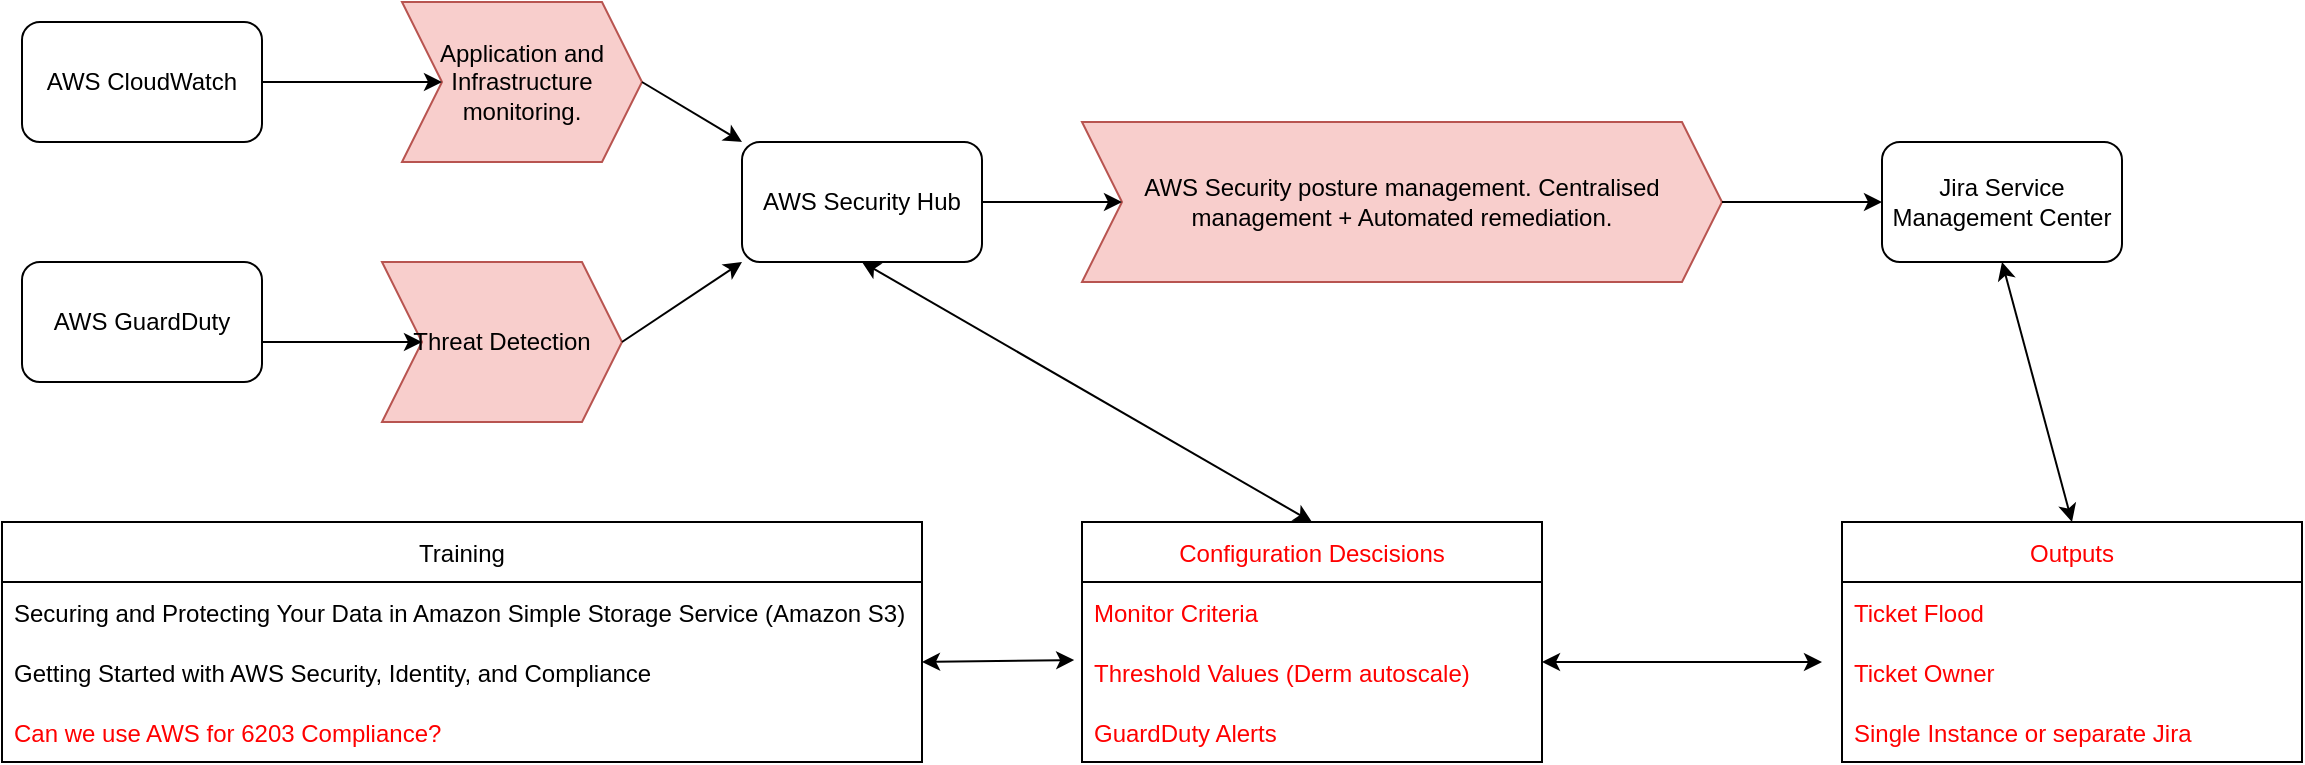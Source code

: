 <mxfile version="18.1.2" type="github">
  <diagram id="C5RBs43oDa-KdzZeNtuy" name="Page-1">
    <mxGraphModel dx="1372" dy="874" grid="1" gridSize="10" guides="1" tooltips="1" connect="1" arrows="1" fold="1" page="1" pageScale="1" pageWidth="827" pageHeight="1169" math="0" shadow="0">
      <root>
        <mxCell id="WIyWlLk6GJQsqaUBKTNV-0" />
        <mxCell id="WIyWlLk6GJQsqaUBKTNV-1" parent="WIyWlLk6GJQsqaUBKTNV-0" />
        <mxCell id="Y_n05oMmpvybOQXfyTw_-0" value="AWS CloudWatch" style="rounded=1;whiteSpace=wrap;html=1;" vertex="1" parent="WIyWlLk6GJQsqaUBKTNV-1">
          <mxGeometry x="130" y="110" width="120" height="60" as="geometry" />
        </mxCell>
        <mxCell id="Y_n05oMmpvybOQXfyTw_-1" value="AWS GuardDuty" style="rounded=1;whiteSpace=wrap;html=1;" vertex="1" parent="WIyWlLk6GJQsqaUBKTNV-1">
          <mxGeometry x="130" y="230" width="120" height="60" as="geometry" />
        </mxCell>
        <mxCell id="Y_n05oMmpvybOQXfyTw_-3" value="Application and Infrastructure monitoring." style="shape=step;perimeter=stepPerimeter;whiteSpace=wrap;html=1;fixedSize=1;fillColor=#f8cecc;strokeColor=#b85450;" vertex="1" parent="WIyWlLk6GJQsqaUBKTNV-1">
          <mxGeometry x="320" y="100" width="120" height="80" as="geometry" />
        </mxCell>
        <mxCell id="Y_n05oMmpvybOQXfyTw_-4" value="AWS Security Hub" style="rounded=1;whiteSpace=wrap;html=1;" vertex="1" parent="WIyWlLk6GJQsqaUBKTNV-1">
          <mxGeometry x="490" y="170" width="120" height="60" as="geometry" />
        </mxCell>
        <mxCell id="Y_n05oMmpvybOQXfyTw_-5" value="Threat Detection" style="shape=step;perimeter=stepPerimeter;whiteSpace=wrap;html=1;fixedSize=1;fillColor=#f8cecc;strokeColor=#b85450;" vertex="1" parent="WIyWlLk6GJQsqaUBKTNV-1">
          <mxGeometry x="310" y="230" width="120" height="80" as="geometry" />
        </mxCell>
        <mxCell id="Y_n05oMmpvybOQXfyTw_-7" value="AWS Security posture management. Centralised management + Automated remediation." style="shape=step;perimeter=stepPerimeter;whiteSpace=wrap;html=1;fixedSize=1;rotation=0;fillColor=#f8cecc;strokeColor=#b85450;" vertex="1" parent="WIyWlLk6GJQsqaUBKTNV-1">
          <mxGeometry x="660" y="160" width="320" height="80" as="geometry" />
        </mxCell>
        <mxCell id="Y_n05oMmpvybOQXfyTw_-10" value="Jira Service Management Center" style="rounded=1;whiteSpace=wrap;html=1;" vertex="1" parent="WIyWlLk6GJQsqaUBKTNV-1">
          <mxGeometry x="1060" y="170" width="120" height="60" as="geometry" />
        </mxCell>
        <mxCell id="Y_n05oMmpvybOQXfyTw_-11" value="" style="endArrow=classic;html=1;rounded=0;" edge="1" parent="WIyWlLk6GJQsqaUBKTNV-1" target="Y_n05oMmpvybOQXfyTw_-3">
          <mxGeometry width="50" height="50" relative="1" as="geometry">
            <mxPoint x="250" y="140" as="sourcePoint" />
            <mxPoint x="300" y="90" as="targetPoint" />
          </mxGeometry>
        </mxCell>
        <mxCell id="Y_n05oMmpvybOQXfyTw_-12" value="" style="endArrow=classic;html=1;rounded=0;" edge="1" parent="WIyWlLk6GJQsqaUBKTNV-1" target="Y_n05oMmpvybOQXfyTw_-5">
          <mxGeometry width="50" height="50" relative="1" as="geometry">
            <mxPoint x="250" y="270" as="sourcePoint" />
            <mxPoint x="300" y="220" as="targetPoint" />
          </mxGeometry>
        </mxCell>
        <mxCell id="Y_n05oMmpvybOQXfyTw_-13" value="" style="endArrow=classic;html=1;rounded=0;entryX=0;entryY=1;entryDx=0;entryDy=0;" edge="1" parent="WIyWlLk6GJQsqaUBKTNV-1" target="Y_n05oMmpvybOQXfyTw_-4">
          <mxGeometry width="50" height="50" relative="1" as="geometry">
            <mxPoint x="430" y="270" as="sourcePoint" />
            <mxPoint x="480" y="220" as="targetPoint" />
          </mxGeometry>
        </mxCell>
        <mxCell id="Y_n05oMmpvybOQXfyTw_-14" value="" style="endArrow=classic;html=1;rounded=0;entryX=0;entryY=0;entryDx=0;entryDy=0;" edge="1" parent="WIyWlLk6GJQsqaUBKTNV-1" target="Y_n05oMmpvybOQXfyTw_-4">
          <mxGeometry width="50" height="50" relative="1" as="geometry">
            <mxPoint x="440" y="140" as="sourcePoint" />
            <mxPoint x="490" y="90" as="targetPoint" />
          </mxGeometry>
        </mxCell>
        <mxCell id="Y_n05oMmpvybOQXfyTw_-15" value="" style="endArrow=classic;html=1;rounded=0;entryX=0;entryY=0.5;entryDx=0;entryDy=0;" edge="1" parent="WIyWlLk6GJQsqaUBKTNV-1" target="Y_n05oMmpvybOQXfyTw_-7">
          <mxGeometry width="50" height="50" relative="1" as="geometry">
            <mxPoint x="610" y="200" as="sourcePoint" />
            <mxPoint x="660" y="150" as="targetPoint" />
          </mxGeometry>
        </mxCell>
        <mxCell id="Y_n05oMmpvybOQXfyTw_-16" value="" style="endArrow=classic;html=1;rounded=0;entryX=0;entryY=0.5;entryDx=0;entryDy=0;" edge="1" parent="WIyWlLk6GJQsqaUBKTNV-1" target="Y_n05oMmpvybOQXfyTw_-10">
          <mxGeometry width="50" height="50" relative="1" as="geometry">
            <mxPoint x="980" y="200" as="sourcePoint" />
            <mxPoint x="1030" y="150" as="targetPoint" />
          </mxGeometry>
        </mxCell>
        <mxCell id="Y_n05oMmpvybOQXfyTw_-17" value="Training" style="swimlane;fontStyle=0;childLayout=stackLayout;horizontal=1;startSize=30;horizontalStack=0;resizeParent=1;resizeParentMax=0;resizeLast=0;collapsible=1;marginBottom=0;" vertex="1" parent="WIyWlLk6GJQsqaUBKTNV-1">
          <mxGeometry x="120" y="360" width="460" height="120" as="geometry" />
        </mxCell>
        <mxCell id="Y_n05oMmpvybOQXfyTw_-18" value="Securing and Protecting Your Data in Amazon Simple Storage Service (Amazon S3)" style="text;strokeColor=none;fillColor=none;align=left;verticalAlign=middle;spacingLeft=4;spacingRight=4;overflow=hidden;points=[[0,0.5],[1,0.5]];portConstraint=eastwest;rotatable=0;" vertex="1" parent="Y_n05oMmpvybOQXfyTw_-17">
          <mxGeometry y="30" width="460" height="30" as="geometry" />
        </mxCell>
        <mxCell id="Y_n05oMmpvybOQXfyTw_-19" value="Getting Started with AWS Security, Identity, and Compliance" style="text;strokeColor=none;fillColor=none;align=left;verticalAlign=middle;spacingLeft=4;spacingRight=4;overflow=hidden;points=[[0,0.5],[1,0.5]];portConstraint=eastwest;rotatable=0;" vertex="1" parent="Y_n05oMmpvybOQXfyTw_-17">
          <mxGeometry y="60" width="460" height="30" as="geometry" />
        </mxCell>
        <mxCell id="Y_n05oMmpvybOQXfyTw_-20" value="Can we use AWS for 6203 Compliance?" style="text;strokeColor=none;fillColor=none;align=left;verticalAlign=middle;spacingLeft=4;spacingRight=4;overflow=hidden;points=[[0,0.5],[1,0.5]];portConstraint=eastwest;rotatable=0;fontColor=#FF0000;" vertex="1" parent="Y_n05oMmpvybOQXfyTw_-17">
          <mxGeometry y="90" width="460" height="30" as="geometry" />
        </mxCell>
        <mxCell id="Y_n05oMmpvybOQXfyTw_-21" value="Configuration Descisions" style="swimlane;fontStyle=0;childLayout=stackLayout;horizontal=1;startSize=30;horizontalStack=0;resizeParent=1;resizeParentMax=0;resizeLast=0;collapsible=1;marginBottom=0;fontColor=#FF0000;" vertex="1" parent="WIyWlLk6GJQsqaUBKTNV-1">
          <mxGeometry x="660" y="360" width="230" height="120" as="geometry" />
        </mxCell>
        <mxCell id="Y_n05oMmpvybOQXfyTw_-22" value="Monitor Criteria" style="text;strokeColor=none;fillColor=none;align=left;verticalAlign=middle;spacingLeft=4;spacingRight=4;overflow=hidden;points=[[0,0.5],[1,0.5]];portConstraint=eastwest;rotatable=0;fontColor=#FF0000;" vertex="1" parent="Y_n05oMmpvybOQXfyTw_-21">
          <mxGeometry y="30" width="230" height="30" as="geometry" />
        </mxCell>
        <mxCell id="Y_n05oMmpvybOQXfyTw_-23" value="Threshold Values (Derm autoscale)" style="text;strokeColor=none;fillColor=none;align=left;verticalAlign=middle;spacingLeft=4;spacingRight=4;overflow=hidden;points=[[0,0.5],[1,0.5]];portConstraint=eastwest;rotatable=0;fontColor=#FF0000;" vertex="1" parent="Y_n05oMmpvybOQXfyTw_-21">
          <mxGeometry y="60" width="230" height="30" as="geometry" />
        </mxCell>
        <mxCell id="Y_n05oMmpvybOQXfyTw_-24" value="GuardDuty Alerts" style="text;strokeColor=none;fillColor=none;align=left;verticalAlign=middle;spacingLeft=4;spacingRight=4;overflow=hidden;points=[[0,0.5],[1,0.5]];portConstraint=eastwest;rotatable=0;fontColor=#FF0000;" vertex="1" parent="Y_n05oMmpvybOQXfyTw_-21">
          <mxGeometry y="90" width="230" height="30" as="geometry" />
        </mxCell>
        <mxCell id="Y_n05oMmpvybOQXfyTw_-25" value="Outputs" style="swimlane;fontStyle=0;childLayout=stackLayout;horizontal=1;startSize=30;horizontalStack=0;resizeParent=1;resizeParentMax=0;resizeLast=0;collapsible=1;marginBottom=0;fontColor=#FF0000;" vertex="1" parent="WIyWlLk6GJQsqaUBKTNV-1">
          <mxGeometry x="1040" y="360" width="230" height="120" as="geometry" />
        </mxCell>
        <mxCell id="Y_n05oMmpvybOQXfyTw_-26" value="Ticket Flood" style="text;strokeColor=none;fillColor=none;align=left;verticalAlign=middle;spacingLeft=4;spacingRight=4;overflow=hidden;points=[[0,0.5],[1,0.5]];portConstraint=eastwest;rotatable=0;fontColor=#FF0000;" vertex="1" parent="Y_n05oMmpvybOQXfyTw_-25">
          <mxGeometry y="30" width="230" height="30" as="geometry" />
        </mxCell>
        <mxCell id="Y_n05oMmpvybOQXfyTw_-27" value="Ticket Owner" style="text;strokeColor=none;fillColor=none;align=left;verticalAlign=middle;spacingLeft=4;spacingRight=4;overflow=hidden;points=[[0,0.5],[1,0.5]];portConstraint=eastwest;rotatable=0;fontColor=#FF0000;" vertex="1" parent="Y_n05oMmpvybOQXfyTw_-25">
          <mxGeometry y="60" width="230" height="30" as="geometry" />
        </mxCell>
        <mxCell id="Y_n05oMmpvybOQXfyTw_-28" value="Single Instance or separate Jira" style="text;strokeColor=none;fillColor=none;align=left;verticalAlign=middle;spacingLeft=4;spacingRight=4;overflow=hidden;points=[[0,0.5],[1,0.5]];portConstraint=eastwest;rotatable=0;fontColor=#FF0000;" vertex="1" parent="Y_n05oMmpvybOQXfyTw_-25">
          <mxGeometry y="90" width="230" height="30" as="geometry" />
        </mxCell>
        <mxCell id="Y_n05oMmpvybOQXfyTw_-31" value="" style="endArrow=classic;startArrow=classic;html=1;rounded=0;fontColor=#FF0000;entryX=-0.017;entryY=0.3;entryDx=0;entryDy=0;entryPerimeter=0;" edge="1" parent="WIyWlLk6GJQsqaUBKTNV-1" target="Y_n05oMmpvybOQXfyTw_-23">
          <mxGeometry width="50" height="50" relative="1" as="geometry">
            <mxPoint x="580" y="430" as="sourcePoint" />
            <mxPoint x="630" y="380" as="targetPoint" />
          </mxGeometry>
        </mxCell>
        <mxCell id="Y_n05oMmpvybOQXfyTw_-32" value="" style="endArrow=classic;startArrow=classic;html=1;rounded=0;fontColor=#FF0000;" edge="1" parent="WIyWlLk6GJQsqaUBKTNV-1">
          <mxGeometry width="50" height="50" relative="1" as="geometry">
            <mxPoint x="890" y="430" as="sourcePoint" />
            <mxPoint x="1030" y="430" as="targetPoint" />
          </mxGeometry>
        </mxCell>
        <mxCell id="Y_n05oMmpvybOQXfyTw_-33" value="" style="endArrow=classic;startArrow=classic;html=1;rounded=0;fontColor=#FF0000;exitX=0.5;exitY=0;exitDx=0;exitDy=0;entryX=0.5;entryY=1;entryDx=0;entryDy=0;" edge="1" parent="WIyWlLk6GJQsqaUBKTNV-1" source="Y_n05oMmpvybOQXfyTw_-21" target="Y_n05oMmpvybOQXfyTw_-4">
          <mxGeometry width="50" height="50" relative="1" as="geometry">
            <mxPoint x="670" y="330" as="sourcePoint" />
            <mxPoint x="720" y="280" as="targetPoint" />
          </mxGeometry>
        </mxCell>
        <mxCell id="Y_n05oMmpvybOQXfyTw_-34" value="" style="endArrow=classic;startArrow=classic;html=1;rounded=0;fontColor=#FF0000;exitX=0.5;exitY=0;exitDx=0;exitDy=0;entryX=0.5;entryY=1;entryDx=0;entryDy=0;" edge="1" parent="WIyWlLk6GJQsqaUBKTNV-1" source="Y_n05oMmpvybOQXfyTw_-25" target="Y_n05oMmpvybOQXfyTw_-10">
          <mxGeometry width="50" height="50" relative="1" as="geometry">
            <mxPoint x="1120" y="330" as="sourcePoint" />
            <mxPoint x="1170" y="280" as="targetPoint" />
          </mxGeometry>
        </mxCell>
      </root>
    </mxGraphModel>
  </diagram>
</mxfile>
